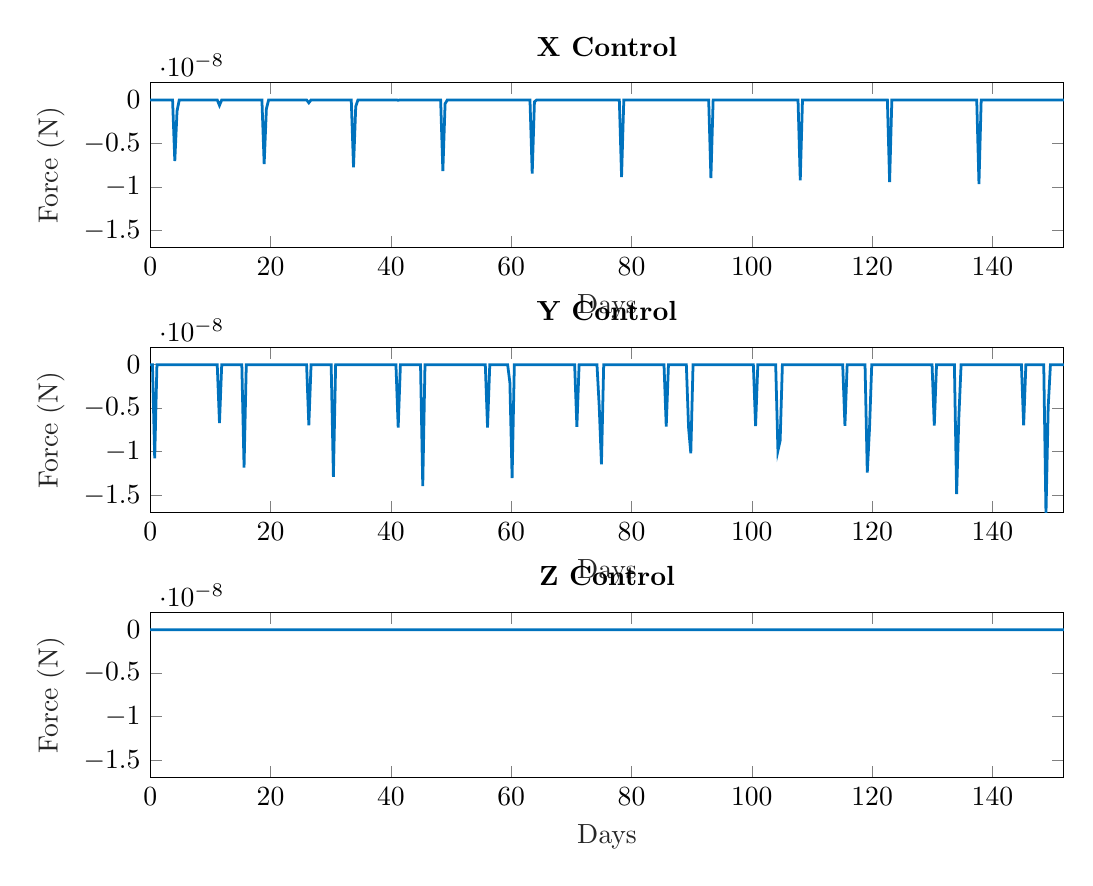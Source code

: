 % This file was created by matlab2tikz.
%
%The latest updates can be retrieved from
%  http://www.mathworks.com/matlabcentral/fileexchange/22022-matlab2tikz-matlab2tikz
%where you can also make suggestions and rate matlab2tikz.
%
\definecolor{mycolor1}{rgb}{0.0,0.447,0.741}%
%
\begin{tikzpicture}

\begin{axis}[%
width=4.568in,
height=0.827in,
at={(0.766in,3.215in)},
scale only axis,
xmin=0,
xmax=151.863,
xlabel style={font=\color{white!15!black}},
xlabel={Days},
ymin=-1.7e-08,
ymax=2e-09,
ylabel style={font=\color{white!15!black}},
ylabel={Force (N)},
axis background/.style={fill=white},
title style={font=\bfseries},
title={X Control}
]
\addplot [color=mycolor1, line width=1.0pt, forget plot]
  table[row sep=crcr]{%
0	6.627e-20\\
0.371	4.692e-20\\
0.743	1.3e-20\\
1.114	-3.388e-20\\
1.485	-9.363e-20\\
1.857	-1.683e-19\\
2.228	-2.628e-19\\
2.599	-3.885e-19\\
2.97	-6.16e-19\\
3.342	-7.9e-19\\
3.713	-4.343e-18\\
4.084	-7.012e-09\\
4.456	-1.275e-09\\
4.827	-2.281e-19\\
5.198	-1.19e-19\\
5.57	-7.37e-20\\
5.941	-5.148e-20\\
6.312	-3.874e-20\\
6.683	-3.049e-20\\
7.055	-2.466e-20\\
7.426	-2.027e-20\\
7.797	-1.68e-20\\
8.169	1.467e-16\\
8.54	2.939e-17\\
8.911	-9.646e-21\\
9.283	-7.966e-21\\
9.654	-6.529e-21\\
10.025	-5.287e-21\\
10.397	-4.216e-21\\
10.768	-3.3e-21\\
11.139	-2.535e-21\\
11.51	-6.301e-10\\
11.882	-2.038e-18\\
12.253	-8.958e-19\\
12.624	-4.726e-19\\
12.996	-2.248e-19\\
13.367	-5.819e-20\\
13.738	5.795e-20\\
14.11	-3.178e-16\\
14.481	-1.712e-17\\
14.852	1.576e-19\\
15.223	1.12e-19\\
15.595	3.284e-20\\
15.966	-7.589e-20\\
16.337	-2.14e-19\\
16.709	-3.864e-19\\
17.08	-6.056e-19\\
17.451	-9.007e-19\\
17.823	-1.447e-18\\
18.194	-1.892e-18\\
18.565	-1.016e-17\\
18.937	-7.367e-09\\
19.308	-1.017e-09\\
19.679	-5.38e-18\\
20.05	-2.846e-18\\
20.422	-1.949e-18\\
20.793	-1.503e-18\\
21.164	-1.208e-18\\
21.536	-9.843e-19\\
21.907	-8.053e-19\\
22.278	-6.609e-19\\
22.65	-5.461e-19\\
23.021	-4.557e-17\\
23.392	3.146e-17\\
23.763	-3.168e-19\\
24.135	-2.634e-19\\
24.506	-2.163e-19\\
24.877	-1.729e-19\\
25.249	-1.336e-19\\
25.62	-9.94e-20\\
25.991	-7.123e-20\\
26.363	-3.334e-10\\
26.734	-1.701e-18\\
27.105	-7.753e-19\\
27.477	-4.015e-19\\
27.848	-1.798e-19\\
28.219	-3.022e-20\\
28.59	7.262e-20\\
28.962	-3.718e-16\\
29.333	-1.749e-17\\
29.704	1.494e-19\\
30.076	1.039e-19\\
30.447	2.87e-20\\
30.818	-7.301e-20\\
31.19	-2.014e-19\\
31.561	-3.618e-19\\
31.932	-5.686e-19\\
32.303	-8.536e-19\\
32.675	-1.478e-18\\
33.046	-1.87e-18\\
33.417	-5.593e-18\\
33.789	-7.738e-09\\
34.16	-7.488e-10\\
34.531	-4.582e-18\\
34.903	-2.451e-18\\
35.274	-1.74e-18\\
35.645	-1.384e-18\\
36.017	-1.133e-18\\
36.388	-9.304e-19\\
36.759	-7.63e-19\\
37.13	-6.258e-19\\
37.502	-5.167e-19\\
37.873	4.261e-17\\
38.244	2.078e-16\\
38.616	-3.007e-19\\
38.987	-2.507e-19\\
39.358	-2.06e-19\\
39.73	-1.642e-19\\
40.101	-1.258e-19\\
40.472	-9.222e-20\\
40.843	-6.46e-20\\
41.215	-4.064e-11\\
41.586	-8.733e-18\\
41.957	-3.702e-18\\
42.329	-1.933e-18\\
42.7	-9.327e-19\\
43.071	-2.65e-19\\
43.443	2.018e-19\\
43.814	-5.553e-16\\
44.185	-9.108e-16\\
44.557	6.476e-19\\
44.928	4.975e-19\\
45.299	2.199e-19\\
45.67	-1.698e-19\\
46.042	-6.68e-19\\
46.413	-1.29e-18\\
46.784	-2.084e-18\\
47.156	-3.164e-18\\
47.527	-4.877e-18\\
47.898	-7.284e-18\\
48.27	-5.521e-17\\
48.641	-8.163e-09\\
49.012	-4.456e-10\\
49.383	-1.255e-17\\
49.755	-7.331e-18\\
50.126	-5.262e-18\\
50.497	-4.026e-18\\
50.869	-3.142e-18\\
51.24	-2.492e-18\\
51.611	-2.005e-18\\
51.983	-1.63e-18\\
52.354	-1.337e-18\\
52.725	4.384e-16\\
53.097	4.445e-16\\
53.468	-7.5e-19\\
53.839	-6.154e-19\\
54.21	-5.009e-19\\
54.582	-4.032e-19\\
54.953	-3.201e-19\\
55.324	-2.503e-19\\
55.696	-1.931e-19\\
56.067	-1.423e-17\\
56.438	-2.317e-18\\
56.81	-1.163e-18\\
57.181	-5.991e-19\\
57.552	-2.335e-19\\
57.923	1.717e-20\\
58.295	1.871e-19\\
58.666	-4.379e-16\\
59.037	-4.164e-16\\
59.409	2.601e-19\\
59.78	1.463e-19\\
60.151	-2.374e-20\\
60.523	-2.43e-19\\
60.894	-5.13e-19\\
61.265	-8.461e-19\\
61.637	-1.274e-18\\
62.008	-1.874e-18\\
62.379	-3.532e-18\\
62.75	-3.633e-18\\
63.122	-6.847e-18\\
63.493	-8.468e-09\\
63.864	-2.16e-10\\
64.236	-1.812e-19\\
64.607	-8.703e-20\\
64.978	-7.12e-20\\
65.35	-6.356e-20\\
65.721	-5.534e-20\\
66.092	-4.672e-20\\
66.463	-3.864e-20\\
66.835	-3.164e-20\\
67.206	-2.611e-20\\
67.577	4.085e-16\\
67.949	1.172e-18\\
68.32	-1.56e-20\\
68.691	-1.319e-20\\
69.063	-1.093e-20\\
69.434	-8.648e-21\\
69.805	-6.417e-21\\
70.177	-4.404e-21\\
70.548	-2.744e-21\\
70.919	-1.336e-16\\
71.29	-1.474e-17\\
71.662	-7.718e-18\\
72.033	-3.995e-18\\
72.404	-1.503e-18\\
72.776	2.169e-19\\
73.147	1.389e-18\\
73.518	2.617e-17\\
73.89	2.393e-15\\
74.261	1.839e-18\\
74.632	9.981e-19\\
75.003	-2.437e-19\\
75.375	-1.831e-18\\
75.746	-3.77e-18\\
76.117	-6.143e-18\\
76.489	-9.171e-18\\
76.86	-1.35e-17\\
77.231	-2.566e-17\\
77.603	-2.582e-17\\
77.974	-4.491e-17\\
78.345	-8.859e-09\\
78.717	-9.945e-19\\
79.088	-8.077e-20\\
79.459	-5.759e-20\\
79.83	-1.265e-19\\
80.202	-1.737e-19\\
80.573	-1.821e-19\\
80.944	-1.668e-19\\
81.316	-1.422e-19\\
81.687	-1.172e-19\\
82.058	-9.753e-20\\
82.43	3.356e-16\\
82.801	1.497e-16\\
83.172	-6.352e-20\\
83.543	-5.579e-20\\
83.915	-4.743e-20\\
84.286	-3.701e-20\\
84.657	-2.55e-20\\
85.029	-1.449e-20\\
85.4	-5.272e-21\\
85.771	-1.334e-18\\
86.143	-1.886e-19\\
86.514	-1.037e-19\\
86.885	-5.262e-20\\
87.257	-1.718e-20\\
87.628	7.379e-21\\
87.999	2.393e-20\\
88.37	2.145e-15\\
88.742	-2.144e-15\\
89.113	2.735e-20\\
89.484	1.349e-20\\
89.856	-6.385e-21\\
90.227	-3.144e-20\\
90.598	-6.176e-20\\
90.97	-9.866e-20\\
91.341	-1.457e-19\\
91.712	-2.152e-19\\
92.083	-4.389e-19\\
92.455	-4.066e-19\\
92.826	-5.12e-19\\
93.197	-8.992e-09\\
93.569	-2.868e-18\\
93.94	-1.074e-18\\
94.311	-6.973e-19\\
94.683	-7.141e-19\\
95.054	-7.244e-19\\
95.425	-6.724e-19\\
95.797	-5.859e-19\\
96.168	-4.913e-19\\
96.539	-4.043e-19\\
96.91	-3.36e-19\\
97.282	-2.149e-17\\
97.653	-1.731e-16\\
98.024	-2.109e-19\\
98.396	-1.822e-19\\
98.767	-1.534e-19\\
99.138	-1.209e-19\\
99.51	-8.692e-20\\
99.881	-5.505e-20\\
100.252	-2.841e-20\\
100.623	-8.914e-19\\
100.995	-1.415e-19\\
101.366	-7.837e-20\\
101.737	-4.025e-20\\
102.109	-1.39e-20\\
102.48	4.412e-21\\
102.851	1.692e-20\\
103.223	1.127e-17\\
103.594	5.253e-17\\
103.965	2.078e-20\\
104.337	1.102e-20\\
104.708	-3.198e-21\\
105.079	-2.122e-20\\
105.45	-4.3e-20\\
105.822	-6.936e-20\\
106.193	-1.026e-19\\
106.564	-1.531e-19\\
106.936	-3.081e-19\\
107.307	-3.007e-19\\
107.678	-3.849e-19\\
108.05	-9.239e-09\\
108.421	-6.76e-18\\
108.792	-1.796e-18\\
109.163	-1.411e-18\\
109.535	-1.416e-18\\
109.906	-1.321e-18\\
110.277	-1.153e-18\\
110.649	-9.671e-19\\
111.02	-7.906e-19\\
111.391	-6.39e-19\\
111.763	-5.248e-19\\
112.134	5.572e-17\\
112.505	1.829e-16\\
112.877	-3.266e-19\\
113.248	-2.829e-19\\
113.619	-2.389e-19\\
113.99	-1.882e-19\\
114.362	-1.342e-19\\
114.733	-8.301e-20\\
115.104	-3.99e-20\\
115.476	-1.015e-18\\
115.847	-1.665e-19\\
116.218	-9.302e-20\\
116.59	-4.796e-20\\
116.961	-1.696e-20\\
117.332	4.676e-21\\
117.703	1.956e-20\\
118.075	4.172e-19\\
118.446	3.633e-17\\
118.817	2.527e-20\\
119.189	1.437e-20\\
119.56	-1.716e-21\\
119.931	-2.222e-20\\
120.303	-4.699e-20\\
120.674	-7.673e-20\\
121.045	-1.139e-19\\
121.417	-1.691e-19\\
121.788	-3.161e-19\\
122.159	-3.346e-19\\
122.53	-5.866e-19\\
122.902	-9.447e-09\\
123.273	-2.411e-18\\
123.644	-5.195e-19\\
124.016	-8.727e-19\\
124.387	-1.145e-18\\
124.758	-1.113e-18\\
125.13	-9.723e-19\\
125.501	-8.093e-19\\
125.872	-6.55e-19\\
126.243	-5.234e-19\\
126.615	-4.268e-19\\
126.986	-1.473e-17\\
127.357	-7.793e-16\\
127.729	-2.69e-19\\
128.1	-2.354e-19\\
128.471	-2.004e-19\\
128.843	-1.576e-19\\
129.214	-1.105e-19\\
129.585	-6.53e-20\\
129.957	-2.714e-20\\
130.328	-2.032e-18\\
130.699	-3.507e-19\\
131.07	-1.936e-19\\
131.442	-9.721e-20\\
131.813	-3.082e-20\\
132.184	1.543e-20\\
132.556	4.68e-20\\
132.927	-4.543e-16\\
133.298	-2.386e-16\\
133.67	5.538e-20\\
134.041	3.063e-20\\
134.412	-5.307e-21\\
134.783	-5.091e-20\\
135.155	-1.059e-19\\
135.526	-1.717e-19\\
135.897	-2.535e-19\\
136.269	-3.722e-19\\
136.64	-6.968e-19\\
137.011	-7.333e-19\\
137.383	-1.394e-18\\
137.754	-9.667e-09\\
138.125	-6.637e-20\\
138.496	-2.485e-20\\
138.868	-3.206e-20\\
139.239	-3.255e-20\\
139.61	-2.783e-20\\
139.982	-2.279e-20\\
140.353	-1.831e-20\\
140.724	-1.448e-20\\
141.096	-1.137e-20\\
141.467	-9.161e-21\\
141.838	-3.535e-17\\
142.21	-1.648e-16\\
142.581	-5.726e-21\\
142.952	-5.029e-21\\
143.323	-4.29e-21\\
143.695	-3.365e-21\\
144.066	-2.332e-21\\
144.437	-1.336e-21\\
144.809	-4.979e-22\\
145.18	-1.318e-18\\
145.551	-2.365e-19\\
145.923	-1.21e-19\\
146.294	-6.091e-20\\
146.665	-2.185e-20\\
147.036	5.034e-21\\
147.408	2.318e-20\\
147.779	6.275e-16\\
148.15	6.346e-16\\
148.522	3.022e-20\\
148.893	1.78e-20\\
149.264	-6.627e-22\\
149.636	-2.448e-20\\
150.007	-5.356e-20\\
150.378	-8.877e-20\\
150.75	-1.33e-19\\
151.121	-1.959e-19\\
151.492	-3.734e-19\\
151.863	-4.023e-19\\
};
\end{axis}

\begin{axis}[%
width=4.568in,
height=0.827in,
at={(0.766in,1.891in)},
scale only axis,
xmin=0,
xmax=151.863,
xlabel style={font=\color{white!15!black}},
xlabel={Days},
ymin=-1.7e-08,
ymax=2e-09,
ylabel style={font=\color{white!15!black}},
ylabel={Force (N)},
axis background/.style={fill=white},
title style={font=\bfseries},
title={Y Control}
]
\addplot [color=mycolor1, line width=1.0pt, forget plot]
  table[row sep=crcr]{%
0	-5.683e-17\\
0.371	-5.704e-17\\
0.743	-1.075e-08\\
1.114	-2.928e-16\\
1.485	-1.705e-17\\
1.857	-4.255e-18\\
2.228	-2.112e-18\\
2.599	1.085e-16\\
2.97	2.205e-17\\
3.342	-2.996e-17\\
3.713	1.116e-17\\
4.084	2.422e-16\\
4.456	2.788e-16\\
4.827	3.258e-16\\
5.198	-1.279e-16\\
5.57	-1.182e-20\\
5.941	-9.82e-21\\
6.312	-8.381e-21\\
6.683	-7.382e-21\\
7.055	-6.716e-21\\
7.426	1.417e-16\\
7.797	-2.073e-17\\
8.169	1.009e-16\\
8.54	1.027e-16\\
8.911	4.852e-17\\
9.283	-6.006e-21\\
9.654	-6.09e-21\\
10.025	-6.178e-21\\
10.397	-6.256e-21\\
10.768	-6.305e-21\\
11.139	1.726e-16\\
11.51	-6.71e-09\\
11.882	-1.001e-17\\
12.253	-4.709e-18\\
12.624	-3.703e-18\\
12.996	-3.458e-18\\
13.367	-3.511e-18\\
13.738	-3.035e-16\\
14.11	7.353e-16\\
14.481	-2.593e-16\\
14.852	-3.567e-16\\
15.223	-4.743e-16\\
15.595	-1.181e-08\\
15.966	-4.918e-16\\
16.337	-3.799e-17\\
16.709	-1.036e-17\\
17.08	-5.238e-18\\
17.451	-7.719e-16\\
17.823	-9.74e-16\\
18.194	1.753e-16\\
18.565	1.275e-17\\
18.937	-2.392e-16\\
19.308	-4.497e-17\\
19.679	-1.095e-16\\
20.05	-3.431e-17\\
20.422	-4.297e-19\\
20.793	-3.571e-19\\
21.164	-3.021e-19\\
21.536	-2.629e-19\\
21.907	-2.369e-19\\
22.278	-4.186e-17\\
22.65	-5.973e-17\\
23.021	2.292e-17\\
23.392	-4.786e-18\\
23.763	5.349e-17\\
24.135	-2.331e-19\\
24.506	-2.486e-19\\
24.877	-2.701e-19\\
25.249	-2.975e-19\\
25.62	-3.289e-19\\
25.991	-1.144e-17\\
26.363	-6.964e-09\\
26.734	-9.617e-18\\
27.105	-5.105e-18\\
27.477	-4.182e-18\\
27.848	-4.056e-18\\
28.219	-4.35e-18\\
28.59	-2.481e-16\\
28.962	-8.302e-16\\
29.333	3.403e-16\\
29.704	2.874e-18\\
30.076	-4.752e-16\\
30.447	-1.287e-08\\
30.818	-1.285e-15\\
31.19	-2.283e-17\\
31.561	-9.283e-18\\
31.932	-4.873e-18\\
32.303	-4.854e-16\\
32.675	-6.221e-16\\
33.046	-3.317e-16\\
33.417	-4.53e-16\\
33.789	-1.311e-16\\
34.16	-3.189e-16\\
34.531	-2.559e-16\\
34.903	2.751e-17\\
35.274	-4.142e-19\\
35.645	-3.448e-19\\
36.017	-2.915e-19\\
36.388	-2.533e-19\\
36.759	-2.283e-19\\
37.13	-1.499e-17\\
37.502	-5.705e-17\\
37.873	-4.166e-17\\
38.244	-2.227e-16\\
38.616	-4.094e-16\\
38.987	-2.356e-19\\
39.358	-2.545e-19\\
39.73	-2.8e-19\\
40.101	-3.122e-19\\
40.472	-3.49e-19\\
40.843	-5.212e-17\\
41.215	-7.222e-09\\
41.586	-3.211e-17\\
41.957	-1.653e-17\\
42.329	-1.333e-17\\
42.7	-1.273e-17\\
43.071	-1.339e-17\\
43.443	6.543e-15\\
43.814	2.907e-15\\
44.185	3.869e-15\\
44.557	3.551e-15\\
44.928	-2.7e-16\\
45.299	-1.394e-08\\
45.67	-5.348e-15\\
46.042	-2.053e-16\\
46.413	-5.691e-17\\
46.784	-2.677e-17\\
47.156	3.26e-16\\
47.527	-1.33e-14\\
47.898	5.49e-15\\
48.27	-2.793e-16\\
48.641	3.514e-16\\
49.012	-3.441e-16\\
49.383	1.835e-17\\
49.755	8.55e-16\\
50.126	-9.663e-19\\
50.497	-7.965e-19\\
50.869	-6.754e-19\\
51.24	-5.889e-19\\
51.611	-5.27e-19\\
51.983	3.842e-17\\
52.354	8.602e-16\\
52.725	-9.794e-18\\
53.097	4.483e-16\\
53.468	-8.036e-16\\
53.839	-4.039e-19\\
54.21	-3.989e-19\\
54.582	-3.938e-19\\
54.953	-3.874e-19\\
55.324	-3.784e-19\\
55.696	3.774e-16\\
56.067	-7.209e-09\\
56.438	-2.004e-17\\
56.81	-8.746e-18\\
57.181	-7.302e-18\\
57.552	-7.233e-18\\
57.923	-7.624e-18\\
58.295	-2.965e-15\\
58.666	2.848e-15\\
59.037	4.01e-15\\
59.409	1.383e-15\\
59.78	-2.033e-09\\
60.151	-1.303e-08\\
60.523	-1.296e-16\\
60.894	-2.154e-17\\
61.265	-8.442e-18\\
61.637	-5.597e-18\\
62.008	-3.144e-15\\
62.379	-4.927e-15\\
62.75	-4.623e-15\\
63.122	-4.803e-18\\
63.493	-2.761e-16\\
63.864	4.362e-17\\
64.236	1.391e-17\\
64.607	-3.989e-17\\
64.978	-2.306e-20\\
65.35	-1.934e-20\\
65.721	-1.632e-20\\
66.092	-1.416e-20\\
66.463	-1.286e-20\\
66.835	-1.905e-17\\
67.206	-1.439e-16\\
67.577	1.798e-17\\
67.949	1.2e-16\\
68.32	-1.208e-16\\
68.691	-1.637e-20\\
69.063	-1.841e-20\\
69.434	-2.105e-20\\
69.805	-2.427e-20\\
70.177	-2.791e-20\\
70.548	1.357e-16\\
70.919	-7.139e-09\\
71.29	-1.264e-16\\
71.662	-4.945e-17\\
72.033	-4.278e-17\\
72.404	-4.324e-17\\
72.776	-4.495e-17\\
73.147	-6.941e-15\\
73.518	3.906e-15\\
73.89	-6.596e-16\\
74.261	-1.304e-15\\
74.632	-4.8e-09\\
75.003	-1.145e-08\\
75.375	-1.425e-15\\
75.746	-1.118e-16\\
76.117	-4.491e-17\\
76.489	-3.473e-17\\
76.86	4.432e-15\\
77.231	-1.261e-15\\
77.603	2.34e-15\\
77.974	-4.024e-16\\
78.345	-9.565e-17\\
78.717	4.162e-17\\
79.088	4.047e-17\\
79.459	3.334e-16\\
79.83	-1.084e-19\\
80.202	-9.138e-20\\
80.573	-7.628e-20\\
80.944	-6.606e-20\\
81.316	-6.14e-20\\
81.687	2.89e-16\\
82.058	-7.207e-17\\
82.43	2.798e-16\\
82.801	6.746e-17\\
83.172	-1.153e-17\\
83.543	-1.122e-19\\
83.915	-1.32e-19\\
84.286	-1.567e-19\\
84.657	-1.863e-19\\
85.029	-2.193e-19\\
85.4	2.11e-16\\
85.771	-7.094e-09\\
86.143	-1.742e-18\\
86.514	-6.876e-19\\
86.885	-6.553e-19\\
87.257	-7.021e-19\\
87.628	-7.585e-19\\
87.999	4.368e-15\\
88.37	2.183e-15\\
88.742	-6.465e-15\\
89.113	-6.037e-17\\
89.484	-7.233e-09\\
89.856	-1.018e-08\\
90.227	-1.92e-17\\
90.598	-1.035e-18\\
90.97	-4.934e-19\\
91.341	-4.475e-19\\
91.712	-4.303e-15\\
92.083	2.313e-15\\
92.455	-2.014e-15\\
92.826	2.159e-15\\
93.197	-1.432e-16\\
93.569	9.223e-17\\
93.94	-3.8e-17\\
94.311	-1.84e-16\\
94.683	-3.349e-19\\
95.054	-2.806e-19\\
95.425	-2.348e-19\\
95.797	-2.038e-19\\
96.168	-1.883e-19\\
96.539	1.822e-16\\
96.91	-1.059e-16\\
97.282	9.761e-17\\
97.653	-1.242e-16\\
98.024	-1.373e-16\\
98.396	-3.031e-19\\
98.767	-3.494e-19\\
99.138	-4.068e-19\\
99.51	-4.75e-19\\
99.881	-5.505e-19\\
100.252	-6.574e-17\\
100.623	-7.044e-09\\
100.995	-9.428e-19\\
101.366	-4.055e-19\\
101.737	-4.231e-19\\
102.109	-4.67e-19\\
102.48	-5.109e-19\\
102.851	5.692e-17\\
103.223	-4.589e-17\\
103.594	1.603e-16\\
103.965	-9.151e-17\\
104.337	-9.876e-09\\
104.708	-8.711e-09\\
105.079	-1.652e-17\\
105.45	-6.139e-19\\
105.822	-3.735e-19\\
106.193	-3.514e-19\\
106.564	1.01e-16\\
106.936	1.303e-16\\
107.307	1.341e-16\\
107.678	6.738e-18\\
108.05	8.373e-17\\
108.421	7.612e-17\\
108.792	3.045e-17\\
109.163	2.758e-17\\
109.535	-5.275e-19\\
109.906	-4.361e-19\\
110.277	-3.612e-19\\
110.649	-3.126e-19\\
111.02	-2.911e-19\\
111.391	7.263e-19\\
111.763	-2.357e-18\\
112.134	3.67e-17\\
112.505	-2.232e-16\\
112.877	-1.228e-16\\
113.248	-5.164e-19\\
113.619	-5.978e-19\\
113.99	-6.96e-19\\
114.362	-8.102e-19\\
114.733	-9.35e-19\\
115.104	1.66e-16\\
115.476	-7.012e-09\\
115.847	-6.068e-19\\
116.218	-2.893e-19\\
116.59	-3.683e-19\\
116.961	-4.353e-19\\
117.332	-4.898e-19\\
117.703	7.443e-17\\
118.075	2.776e-16\\
118.446	1.359e-16\\
118.817	5.944e-17\\
119.189	-1.238e-08\\
119.56	-7.353e-09\\
119.931	-1.964e-17\\
120.303	-9.605e-19\\
120.674	-5.072e-19\\
121.045	-4.568e-19\\
121.417	1.653e-17\\
121.788	1.497e-16\\
122.159	3.494e-17\\
122.53	7.392e-17\\
122.902	-8.96e-17\\
123.273	4.839e-17\\
123.644	-1.341e-17\\
124.016	-7.66e-16\\
124.387	-4.587e-19\\
124.758	-3.782e-19\\
125.13	-3.114e-19\\
125.501	-2.69e-19\\
125.872	-2.522e-19\\
126.243	-1.307e-17\\
126.615	-7.379e-16\\
126.986	-7.483e-16\\
127.357	-7.014e-16\\
127.729	1.48e-15\\
128.1	-4.837e-19\\
128.471	-5.619e-19\\
128.843	-6.552e-19\\
129.214	-7.628e-19\\
129.585	-8.801e-19\\
129.957	-7.396e-16\\
130.328	-6.986e-09\\
130.699	-1.777e-18\\
131.07	-7.821e-19\\
131.442	-9.266e-19\\
131.813	-1.105e-18\\
132.184	-1.32e-18\\
132.556	-9.422e-16\\
132.927	2.721e-16\\
133.298	-1.144e-15\\
133.67	-5.769e-17\\
134.041	-1.485e-08\\
134.412	-6.048e-09\\
134.783	-3.612e-17\\
135.155	-4.178e-18\\
135.526	-1.611e-18\\
135.897	-1.097e-18\\
136.269	-2.525e-16\\
136.64	-1.056e-16\\
137.011	-1.228e-16\\
137.383	2.008e-16\\
137.754	-1.146e-16\\
138.125	3.804e-17\\
138.496	-1.043e-16\\
138.868	4.384e-18\\
139.239	-9.658e-21\\
139.61	-7.898e-21\\
139.982	-6.425e-21\\
140.353	-5.513e-21\\
140.724	-5.2e-21\\
141.096	-9.236e-17\\
141.467	-3.96e-17\\
141.838	3.616e-17\\
142.21	-8.767e-17\\
142.581	-4.291e-17\\
142.952	-1.082e-20\\
143.323	-1.251e-20\\
143.695	-1.447e-20\\
144.066	-1.669e-20\\
144.437	-1.909e-20\\
144.809	-3.629e-17\\
145.18	-6.973e-09\\
145.551	-1.589e-18\\
145.923	-8.908e-19\\
146.294	-8.537e-19\\
146.665	-9.195e-19\\
147.036	-1.074e-18\\
147.408	-6.532e-16\\
147.779	-1.408e-16\\
148.15	-1.288e-15\\
148.522	-6.845e-16\\
148.893	-1.723e-08\\
149.264	-4.835e-09\\
149.636	-1.857e-17\\
150.007	-2.925e-18\\
150.378	-1.234e-18\\
150.75	-7.441e-19\\
151.121	1.07e-15\\
151.492	7.758e-16\\
151.863	4.14e-16\\
};
\end{axis}

\begin{axis}[%
width=4.568in,
height=0.827in,
at={(0.766in,0.566in)},
scale only axis,
xmin=0,
xmax=151.863,
xlabel style={font=\color{white!15!black}},
xlabel={Days},
ymin=-1.7e-08,
ymax=2e-09,
ylabel style={font=\color{white!15!black}},
ylabel={Force (N)},
axis background/.style={fill=white},
title style={font=\bfseries},
title={Z Control}
]
\addplot [color=mycolor1, line width=1.0pt, forget plot]
  table[row sep=crcr]{%
0	-4.13e-20\\
0.371	-1.443e-17\\
0.743	3.904e-20\\
1.114	3.427e-20\\
1.485	2.927e-20\\
1.857	2.42e-20\\
2.228	1.923e-20\\
2.599	-3.476e-17\\
2.97	-3.419e-18\\
3.342	-3.623e-17\\
3.713	3.223e-17\\
4.084	1.692e-18\\
4.456	7.969e-17\\
4.827	1.725e-18\\
5.198	1.661e-16\\
5.57	-3.891e-22\\
5.941	-5.19e-22\\
6.312	-6.02e-22\\
6.683	-6.489e-22\\
7.055	-6.658e-22\\
7.426	8.255e-17\\
7.797	1.673e-16\\
8.169	1.662e-16\\
8.54	1.673e-16\\
8.911	1.682e-16\\
9.283	-3.817e-22\\
9.654	-3.006e-22\\
10.025	-2.176e-22\\
10.397	-1.358e-22\\
10.768	-5.88e-23\\
11.139	-8.337e-17\\
11.51	3.119e-17\\
11.882	5.294e-20\\
12.253	7.866e-20\\
12.624	9.712e-20\\
12.996	1.095e-19\\
13.367	1.167e-19\\
13.738	-3.381e-16\\
14.11	3.575e-16\\
14.481	1.296e-17\\
14.852	7.793e-18\\
15.223	3.404e-16\\
15.595	8.962e-20\\
15.966	7.87e-20\\
16.337	6.724e-20\\
16.709	5.565e-20\\
17.08	4.428e-20\\
17.451	5.83e-18\\
17.823	-6.735e-16\\
18.194	7.83e-18\\
18.565	3.354e-16\\
18.937	-6.292e-18\\
19.308	2.17e-17\\
19.679	1.004e-17\\
20.05	-1.449e-17\\
20.422	-2.463e-20\\
20.793	-2.873e-20\\
21.164	-3.123e-20\\
21.536	-3.23e-20\\
21.907	-3.215e-20\\
22.278	1.869e-17\\
22.65	6.737e-18\\
23.021	3.221e-17\\
23.392	-9.856e-18\\
23.763	-7.767e-18\\
24.135	-1.534e-20\\
24.506	-1.111e-20\\
24.877	-6.808e-21\\
25.249	-2.613e-21\\
25.62	1.266e-21\\
25.991	6.376e-18\\
26.363	-7.381e-16\\
26.734	4.722e-20\\
27.105	7.024e-20\\
27.477	8.681e-20\\
27.848	9.792e-20\\
28.219	1.044e-19\\
28.59	-1.631e-17\\
28.962	-3.962e-16\\
29.333	-7.901e-16\\
29.704	-3.918e-16\\
30.076	4.138e-19\\
30.447	8.046e-20\\
30.818	7.07e-20\\
31.19	6.045e-20\\
31.561	5.008e-20\\
31.932	3.992e-20\\
32.303	-1.98e-17\\
32.675	3.75e-16\\
33.046	3.94e-16\\
33.417	-3.66e-16\\
33.789	-2.025e-16\\
34.16	-2.097e-16\\
34.531	6.567e-18\\
34.903	-2.06e-16\\
35.274	-2.682e-20\\
35.645	-3.073e-20\\
36.017	-3.304e-20\\
36.388	-3.393e-20\\
36.759	-3.358e-20\\
37.13	2.089e-16\\
37.502	-1.955e-16\\
37.873	1.447e-17\\
38.244	2.001e-16\\
38.616	5.296e-19\\
38.987	-1.541e-20\\
39.358	-1.092e-20\\
39.73	-6.368e-21\\
40.101	-1.926e-21\\
40.472	2.176e-21\\
40.843	-5.95e-18\\
41.215	7.231e-16\\
41.586	1.842e-19\\
41.957	2.799e-19\\
42.329	3.485e-19\\
42.7	3.946e-19\\
43.071	4.217e-19\\
43.443	6.363e-16\\
43.814	2.646e-15\\
44.185	6.903e-16\\
44.557	2.397e-15\\
44.928	1.382e-15\\
45.299	3.292e-19\\
45.67	2.903e-19\\
46.042	2.491e-19\\
46.413	2.074e-19\\
46.784	1.664e-19\\
47.156	-5.174e-17\\
47.527	-1.313e-16\\
47.898	-9.162e-16\\
48.27	8.566e-16\\
48.641	-4.393e-16\\
49.012	3.541e-17\\
49.383	2.803e-17\\
49.755	4.101e-16\\
50.126	-2.159e-20\\
50.497	-3.232e-20\\
50.869	-3.962e-20\\
51.24	-4.404e-20\\
51.611	-4.608e-20\\
51.983	8.228e-16\\
52.354	4.107e-16\\
52.725	2.825e-17\\
53.097	-1.402e-19\\
53.468	4.423e-16\\
53.839	-2.8e-20\\
54.21	-2.25e-20\\
54.582	-1.692e-20\\
54.953	-1.152e-20\\
55.324	-6.53e-21\\
55.696	-4.088e-16\\
56.067	-5.428e-18\\
56.438	1.071e-19\\
56.81	1.522e-19\\
57.181	1.847e-19\\
57.552	2.065e-19\\
57.923	2.189e-19\\
58.295	8.904e-17\\
58.666	-6.172e-16\\
59.037	5.189e-17\\
59.409	-5.442e-16\\
59.78	1.694e-17\\
60.151	1.63e-19\\
60.523	1.422e-19\\
60.894	1.205e-19\\
61.265	9.88e-20\\
61.637	7.765e-20\\
62.008	1.301e-15\\
62.379	5.895e-16\\
62.75	-6.59e-17\\
63.122	8.034e-17\\
63.493	-1.188e-18\\
63.864	1.317e-16\\
64.236	2.677e-16\\
64.607	-5.703e-18\\
64.978	-2.337e-21\\
65.35	-2.518e-21\\
65.721	-2.605e-21\\
66.092	-2.604e-21\\
66.463	-2.525e-21\\
66.835	1.252e-16\\
67.206	3.852e-18\\
67.577	4.025e-16\\
67.949	1.298e-16\\
68.32	2.555e-16\\
68.691	-1.018e-21\\
69.063	-6.67e-22\\
69.434	-3.104e-22\\
69.805	3.852e-23\\
70.177	3.614e-22\\
70.548	9.697e-18\\
70.919	5.508e-15\\
71.29	7.842e-19\\
71.662	1.106e-18\\
72.033	1.339e-18\\
72.404	1.494e-18\\
72.776	1.583e-18\\
73.147	-7.55e-17\\
73.518	-3.82e-17\\
73.89	2.791e-15\\
74.261	2.095e-17\\
74.632	7.083e-17\\
75.003	1.172e-18\\
75.375	1.021e-18\\
75.746	8.645e-19\\
76.117	7.078e-19\\
76.489	5.548e-19\\
76.86	6.348e-17\\
77.231	-1.195e-18\\
77.603	8.663e-19\\
77.974	-1.811e-18\\
78.345	-6.012e-18\\
78.717	-2.462e-16\\
79.088	-1.562e-17\\
79.459	2.183e-16\\
79.83	-1.991e-20\\
80.202	-2.026e-20\\
80.573	-2.016e-20\\
80.944	-1.96e-20\\
81.316	-1.86e-20\\
81.687	2.342e-18\\
82.058	2.336e-16\\
82.43	2.406e-16\\
82.801	2.151e-16\\
83.172	-2.788e-18\\
83.543	-6.456e-21\\
83.915	-3.775e-21\\
84.286	-1.044e-21\\
84.657	1.645e-21\\
85.029	4.148e-21\\
85.4	2.66e-18\\
85.771	-1.401e-17\\
86.143	1.227e-20\\
86.514	1.715e-20\\
86.885	2.069e-20\\
87.257	2.305e-20\\
87.628	2.439e-20\\
87.999	-1.478e-18\\
88.37	2.151e-15\\
88.742	2.956e-19\\
89.113	1.143e-18\\
89.484	-2.15e-15\\
89.856	1.795e-20\\
90.227	1.561e-20\\
90.598	1.319e-20\\
90.97	1.077e-20\\
91.341	8.408e-21\\
91.712	-2.152e-15\\
92.083	-4.3e-15\\
92.455	-2.152e-15\\
92.826	-4.299e-15\\
93.197	-1.165e-16\\
93.569	-6.941e-18\\
93.94	-4.336e-20\\
94.311	-8.74e-20\\
94.683	-5.015e-20\\
95.054	-5.172e-20\\
95.425	-5.197e-20\\
95.797	-5.09e-20\\
96.168	-4.861e-20\\
96.539	1.229e-16\\
96.91	-1.657e-17\\
97.282	1.277e-16\\
97.653	3.391e-18\\
98.024	2.273e-16\\
98.396	-1.774e-20\\
98.767	-1.082e-20\\
99.138	-3.769e-21\\
99.51	3.171e-21\\
99.881	9.633e-21\\
100.252	9.543e-19\\
100.623	3.55e-17\\
100.995	8.742e-21\\
101.366	1.23e-20\\
101.737	1.489e-20\\
102.109	1.663e-20\\
102.48	1.762e-20\\
102.851	-3.016e-19\\
103.223	3.301e-19\\
103.594	9.464e-17\\
103.965	4.82e-17\\
104.337	4.986e-17\\
104.708	1.307e-20\\
105.079	1.138e-20\\
105.45	9.636e-21\\
105.822	7.89e-21\\
106.193	6.171e-21\\
106.564	4.466e-17\\
106.936	4.786e-17\\
107.307	4.644e-17\\
107.678	4.298e-17\\
108.05	1.857e-16\\
108.421	1.743e-16\\
108.792	-1.491e-16\\
109.163	4.766e-19\\
109.535	-8.703e-20\\
109.906	-8.876e-20\\
110.277	-8.854e-20\\
110.649	-8.629e-20\\
111.02	-8.21e-20\\
111.391	1.616e-16\\
111.763	3.094e-18\\
112.134	1.764e-16\\
112.505	1.694e-16\\
112.877	1.579e-16\\
113.248	-2.931e-20\\
113.619	-1.755e-20\\
113.99	-5.542e-21\\
114.362	6.308e-21\\
114.733	1.739e-20\\
115.104	1.613e-16\\
115.476	3.744e-17\\
115.847	9.964e-21\\
116.218	1.404e-20\\
116.59	1.7e-20\\
116.961	1.899e-20\\
117.332	2.012e-20\\
117.703	1.001e-16\\
118.075	3.41e-17\\
118.446	1.01e-16\\
118.817	9.929e-17\\
119.189	9.902e-17\\
119.56	1.494e-20\\
119.931	1.302e-20\\
120.303	1.104e-20\\
120.674	9.062e-21\\
121.045	7.119e-21\\
121.417	1.342e-16\\
121.788	-3.497e-17\\
122.159	2.362e-16\\
122.53	7.463e-17\\
122.902	-7.66e-16\\
123.273	-7.5e-16\\
123.644	-6.156e-19\\
124.016	-5.162e-18\\
124.387	-8.422e-20\\
124.758	-8.511e-20\\
125.13	-8.435e-20\\
125.501	-8.181e-20\\
125.872	-7.754e-20\\
126.243	-7.519e-16\\
126.615	-7.232e-18\\
126.986	-1.496e-15\\
127.357	-1.496e-15\\
127.729	-5.582e-18\\
128.1	-2.682e-20\\
128.471	-1.562e-20\\
128.843	-4.188e-21\\
129.214	7.102e-21\\
129.585	1.766e-20\\
129.957	-7.419e-16\\
130.328	-2.244e-16\\
130.699	2.188e-20\\
131.07	3.065e-20\\
131.442	3.703e-20\\
131.813	4.13e-20\\
132.184	4.372e-20\\
132.556	2.253e-16\\
132.927	-2.251e-16\\
133.298	2.259e-16\\
133.67	1.745e-18\\
134.041	2.253e-16\\
134.412	3.232e-20\\
134.783	2.814e-20\\
135.155	2.384e-20\\
135.526	1.956e-20\\
135.897	1.539e-20\\
136.269	-2.263e-16\\
136.64	-2.247e-16\\
137.011	-4.231e-19\\
137.383	-3.682e-18\\
137.754	-5.209e-17\\
138.125	7.588e-19\\
138.496	1.144e-18\\
138.868	1.072e-18\\
139.239	-1.9e-21\\
139.61	-1.923e-21\\
139.982	-1.906e-21\\
140.353	-1.849e-21\\
140.724	-1.752e-21\\
141.096	-4.599e-18\\
141.467	-5.004e-17\\
141.838	7.059e-19\\
142.21	1.982e-18\\
142.581	-5.217e-17\\
142.952	-5.926e-22\\
143.323	-3.373e-22\\
143.695	-7.657e-23\\
144.066	1.808e-22\\
144.437	4.212e-22\\
144.809	1.697e-18\\
145.18	6.329e-16\\
145.551	1.113e-20\\
145.923	1.586e-20\\
146.294	1.929e-20\\
146.665	2.159e-20\\
147.036	2.289e-20\\
147.408	-1.631e-19\\
147.779	6.266e-16\\
148.15	-6.252e-18\\
148.522	6.776e-18\\
148.893	-5.842e-18\\
149.264	1.712e-20\\
149.636	1.494e-20\\
150.007	1.27e-20\\
150.378	1.045e-20\\
150.75	8.27e-21\\
151.121	-6.487e-16\\
151.492	-6.575e-16\\
151.863	-6.368e-16\\
};
\end{axis}
\end{tikzpicture}%